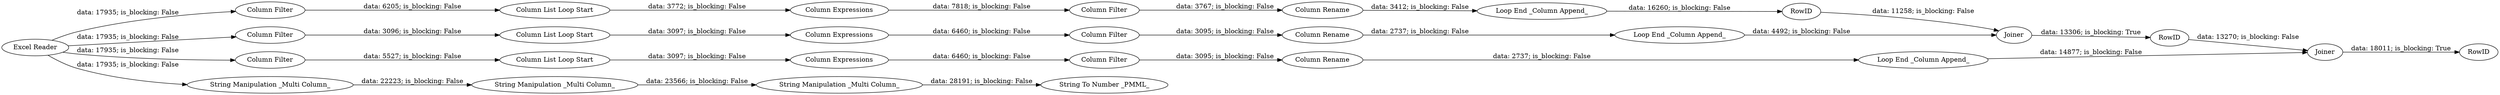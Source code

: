 digraph {
	"-6924422627524369662_18" [label="Column Filter"]
	"-6924422627524369662_24" [label="Column List Loop Start"]
	"-6924422627524369662_12" [label="Column Rename"]
	"-6924422627524369662_16" [label="Loop End _Column Append_"]
	"-6924422627524369662_19" [label="Column Rename"]
	"-6924422627524369662_3" [label="String Manipulation _Multi Column_"]
	"-6924422627524369662_23" [label="Column Expressions"]
	"-6924422627524369662_27" [label=Joiner]
	"-6924422627524369662_22" [label="Loop End _Column Append_"]
	"-6924422627524369662_26" [label=Joiner]
	"-6924422627524369662_30" [label=RowID]
	"-6924422627524369662_13" [label="Loop End _Column Append_"]
	"-6924422627524369662_7" [label="Column Expressions"]
	"-6924422627524369662_21" [label="Column Filter"]
	"-6924422627524369662_29" [label=RowID]
	"-6924422627524369662_1" [label="Excel Reader"]
	"-6924422627524369662_17" [label="Column Expressions"]
	"-6924422627524369662_6" [label="String To Number _PMML_"]
	"-6924422627524369662_11" [label="Column Filter"]
	"-6924422627524369662_20" [label="Column Filter"]
	"-6924422627524369662_15" [label="Column List Loop Start"]
	"-6924422627524369662_9" [label="Column List Loop Start"]
	"-6924422627524369662_8" [label="Column Filter"]
	"-6924422627524369662_2" [label="String Manipulation _Multi Column_"]
	"-6924422627524369662_4" [label="String Manipulation _Multi Column_"]
	"-6924422627524369662_28" [label=RowID]
	"-6924422627524369662_14" [label="Column Filter"]
	"-6924422627524369662_25" [label="Column Rename"]
	"-6924422627524369662_22" -> "-6924422627524369662_27" [label="data: 14877; is_blocking: False"]
	"-6924422627524369662_15" -> "-6924422627524369662_17" [label="data: 3097; is_blocking: False"]
	"-6924422627524369662_29" -> "-6924422627524369662_27" [label="data: 13270; is_blocking: False"]
	"-6924422627524369662_12" -> "-6924422627524369662_13" [label="data: 3412; is_blocking: False"]
	"-6924422627524369662_4" -> "-6924422627524369662_6" [label="data: 28191; is_blocking: False"]
	"-6924422627524369662_9" -> "-6924422627524369662_7" [label="data: 3772; is_blocking: False"]
	"-6924422627524369662_27" -> "-6924422627524369662_30" [label="data: 18011; is_blocking: True"]
	"-6924422627524369662_23" -> "-6924422627524369662_21" [label="data: 6460; is_blocking: False"]
	"-6924422627524369662_20" -> "-6924422627524369662_24" [label="data: 5527; is_blocking: False"]
	"-6924422627524369662_24" -> "-6924422627524369662_23" [label="data: 3097; is_blocking: False"]
	"-6924422627524369662_14" -> "-6924422627524369662_19" [label="data: 3095; is_blocking: False"]
	"-6924422627524369662_8" -> "-6924422627524369662_9" [label="data: 6205; is_blocking: False"]
	"-6924422627524369662_3" -> "-6924422627524369662_4" [label="data: 23566; is_blocking: False"]
	"-6924422627524369662_26" -> "-6924422627524369662_29" [label="data: 13306; is_blocking: True"]
	"-6924422627524369662_2" -> "-6924422627524369662_3" [label="data: 22223; is_blocking: False"]
	"-6924422627524369662_17" -> "-6924422627524369662_14" [label="data: 6460; is_blocking: False"]
	"-6924422627524369662_25" -> "-6924422627524369662_22" [label="data: 2737; is_blocking: False"]
	"-6924422627524369662_1" -> "-6924422627524369662_8" [label="data: 17935; is_blocking: False"]
	"-6924422627524369662_18" -> "-6924422627524369662_15" [label="data: 3096; is_blocking: False"]
	"-6924422627524369662_21" -> "-6924422627524369662_25" [label="data: 3095; is_blocking: False"]
	"-6924422627524369662_16" -> "-6924422627524369662_26" [label="data: 4492; is_blocking: False"]
	"-6924422627524369662_11" -> "-6924422627524369662_12" [label="data: 3767; is_blocking: False"]
	"-6924422627524369662_19" -> "-6924422627524369662_16" [label="data: 2737; is_blocking: False"]
	"-6924422627524369662_1" -> "-6924422627524369662_18" [label="data: 17935; is_blocking: False"]
	"-6924422627524369662_7" -> "-6924422627524369662_11" [label="data: 7818; is_blocking: False"]
	"-6924422627524369662_1" -> "-6924422627524369662_20" [label="data: 17935; is_blocking: False"]
	"-6924422627524369662_13" -> "-6924422627524369662_28" [label="data: 16260; is_blocking: False"]
	"-6924422627524369662_1" -> "-6924422627524369662_2" [label="data: 17935; is_blocking: False"]
	"-6924422627524369662_28" -> "-6924422627524369662_26" [label="data: 11258; is_blocking: False"]
	rankdir=LR
}
